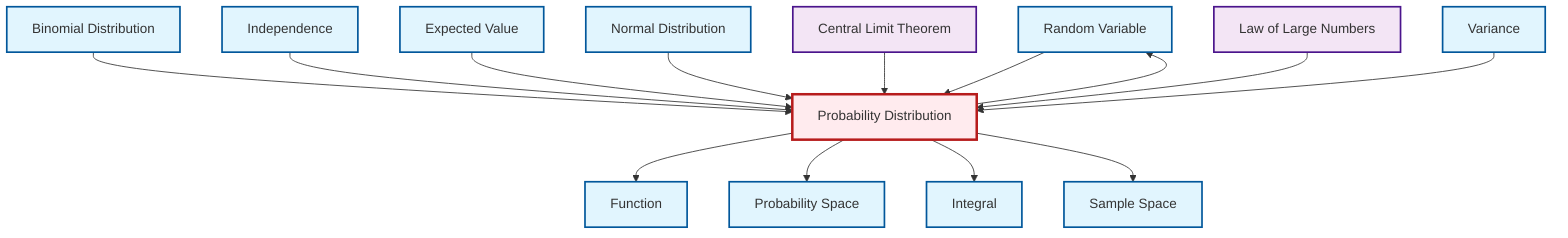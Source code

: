 graph TD
    classDef definition fill:#e1f5fe,stroke:#01579b,stroke-width:2px
    classDef theorem fill:#f3e5f5,stroke:#4a148c,stroke-width:2px
    classDef axiom fill:#fff3e0,stroke:#e65100,stroke-width:2px
    classDef example fill:#e8f5e9,stroke:#1b5e20,stroke-width:2px
    classDef current fill:#ffebee,stroke:#b71c1c,stroke-width:3px
    def-random-variable["Random Variable"]:::definition
    def-probability-space["Probability Space"]:::definition
    thm-law-of-large-numbers["Law of Large Numbers"]:::theorem
    def-integral["Integral"]:::definition
    def-function["Function"]:::definition
    thm-central-limit["Central Limit Theorem"]:::theorem
    def-expectation["Expected Value"]:::definition
    def-independence["Independence"]:::definition
    def-probability-distribution["Probability Distribution"]:::definition
    def-sample-space["Sample Space"]:::definition
    def-binomial-distribution["Binomial Distribution"]:::definition
    def-normal-distribution["Normal Distribution"]:::definition
    def-variance["Variance"]:::definition
    def-probability-distribution --> def-function
    def-probability-distribution --> def-probability-space
    def-probability-distribution --> def-integral
    def-probability-distribution --> def-sample-space
    def-binomial-distribution --> def-probability-distribution
    def-independence --> def-probability-distribution
    def-expectation --> def-probability-distribution
    def-random-variable --> def-probability-distribution
    def-normal-distribution --> def-probability-distribution
    thm-central-limit --> def-probability-distribution
    def-probability-distribution --> def-random-variable
    thm-law-of-large-numbers --> def-probability-distribution
    def-variance --> def-probability-distribution
    class def-probability-distribution current